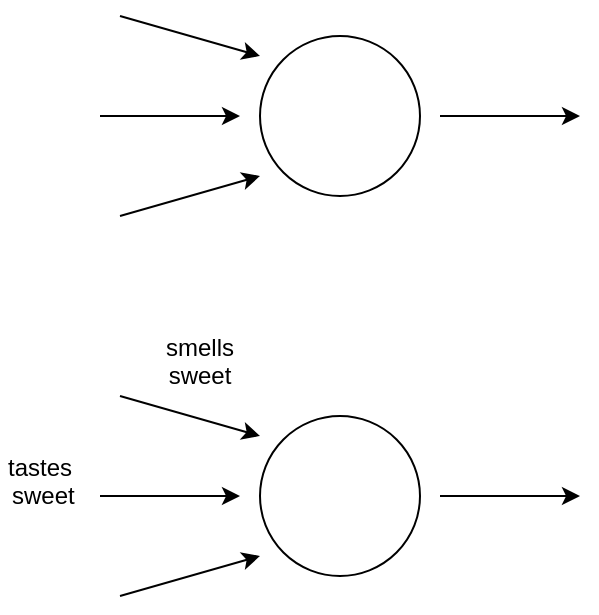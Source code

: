 <mxGraphModel dx="360" dy="292" grid="1" gridSize="10" guides="1" tooltips="1" connect="1" arrows="1" fold="1" page="1" pageScale="1" pageWidth="850" pageHeight="1100" background="#ffffff"><root><mxCell id="0"/><mxCell id="1" parent="0"/><mxCell id="2" value="" style="ellipse;whiteSpace=wrap;html=1;aspect=fixed;" parent="1" vertex="1"><mxGeometry x="180" y="110" width="80" height="80" as="geometry"/></mxCell><mxCell id="3" value="" style="endArrow=classic;html=1;" parent="1" edge="1"><mxGeometry width="50" height="50" relative="1" as="geometry"><mxPoint x="100" y="150" as="sourcePoint"/><mxPoint x="170" y="150" as="targetPoint"/></mxGeometry></mxCell><mxCell id="4" value="" style="endArrow=classic;html=1;" parent="1" edge="1"><mxGeometry width="50" height="50" relative="1" as="geometry"><mxPoint x="110" y="200" as="sourcePoint"/><mxPoint x="180" y="180" as="targetPoint"/></mxGeometry></mxCell><mxCell id="5" value="" style="endArrow=classic;html=1;" parent="1" edge="1"><mxGeometry width="50" height="50" relative="1" as="geometry"><mxPoint x="110" y="100" as="sourcePoint"/><mxPoint x="180" y="120" as="targetPoint"/></mxGeometry></mxCell><mxCell id="6" value="" style="endArrow=classic;html=1;" parent="1" edge="1"><mxGeometry width="50" height="50" relative="1" as="geometry"><mxPoint x="270" y="150" as="sourcePoint"/><mxPoint x="340" y="150" as="targetPoint"/></mxGeometry></mxCell><mxCell id="7" value="" style="ellipse;whiteSpace=wrap;html=1;aspect=fixed;" vertex="1" parent="1"><mxGeometry x="180" y="300" width="80" height="80" as="geometry"/></mxCell><mxCell id="8" value="" style="endArrow=classic;html=1;" edge="1" parent="1"><mxGeometry width="50" height="50" relative="1" as="geometry"><mxPoint x="100" y="340" as="sourcePoint"/><mxPoint x="170" y="340" as="targetPoint"/></mxGeometry></mxCell><mxCell id="9" value="" style="endArrow=classic;html=1;" edge="1" parent="1"><mxGeometry width="50" height="50" relative="1" as="geometry"><mxPoint x="110" y="390" as="sourcePoint"/><mxPoint x="180" y="370" as="targetPoint"/></mxGeometry></mxCell><mxCell id="10" value="" style="endArrow=classic;html=1;" edge="1" parent="1"><mxGeometry width="50" height="50" relative="1" as="geometry"><mxPoint x="110" y="290" as="sourcePoint"/><mxPoint x="180" y="310" as="targetPoint"/></mxGeometry></mxCell><mxCell id="11" value="" style="endArrow=classic;html=1;" edge="1" parent="1"><mxGeometry width="50" height="50" relative="1" as="geometry"><mxPoint x="270" y="340" as="sourcePoint"/><mxPoint x="340" y="340" as="targetPoint"/></mxGeometry></mxCell><mxCell id="12" value="smells sweet&lt;div&gt;&lt;br&gt;&lt;/div&gt;" style="text;html=1;strokeColor=none;fillColor=none;align=center;verticalAlign=middle;whiteSpace=wrap;rounded=0;" vertex="1" parent="1"><mxGeometry x="130" y="270" width="40" height="20" as="geometry"/></mxCell><mxCell id="13" value="tastes&lt;div&gt;&amp;nbsp;sweet&lt;div&gt;&lt;br&gt;&lt;/div&gt;&lt;/div&gt;" style="text;html=1;strokeColor=none;fillColor=none;align=center;verticalAlign=middle;whiteSpace=wrap;rounded=0;" vertex="1" parent="1"><mxGeometry x="50" y="330" width="40" height="20" as="geometry"/></mxCell></root></mxGraphModel>